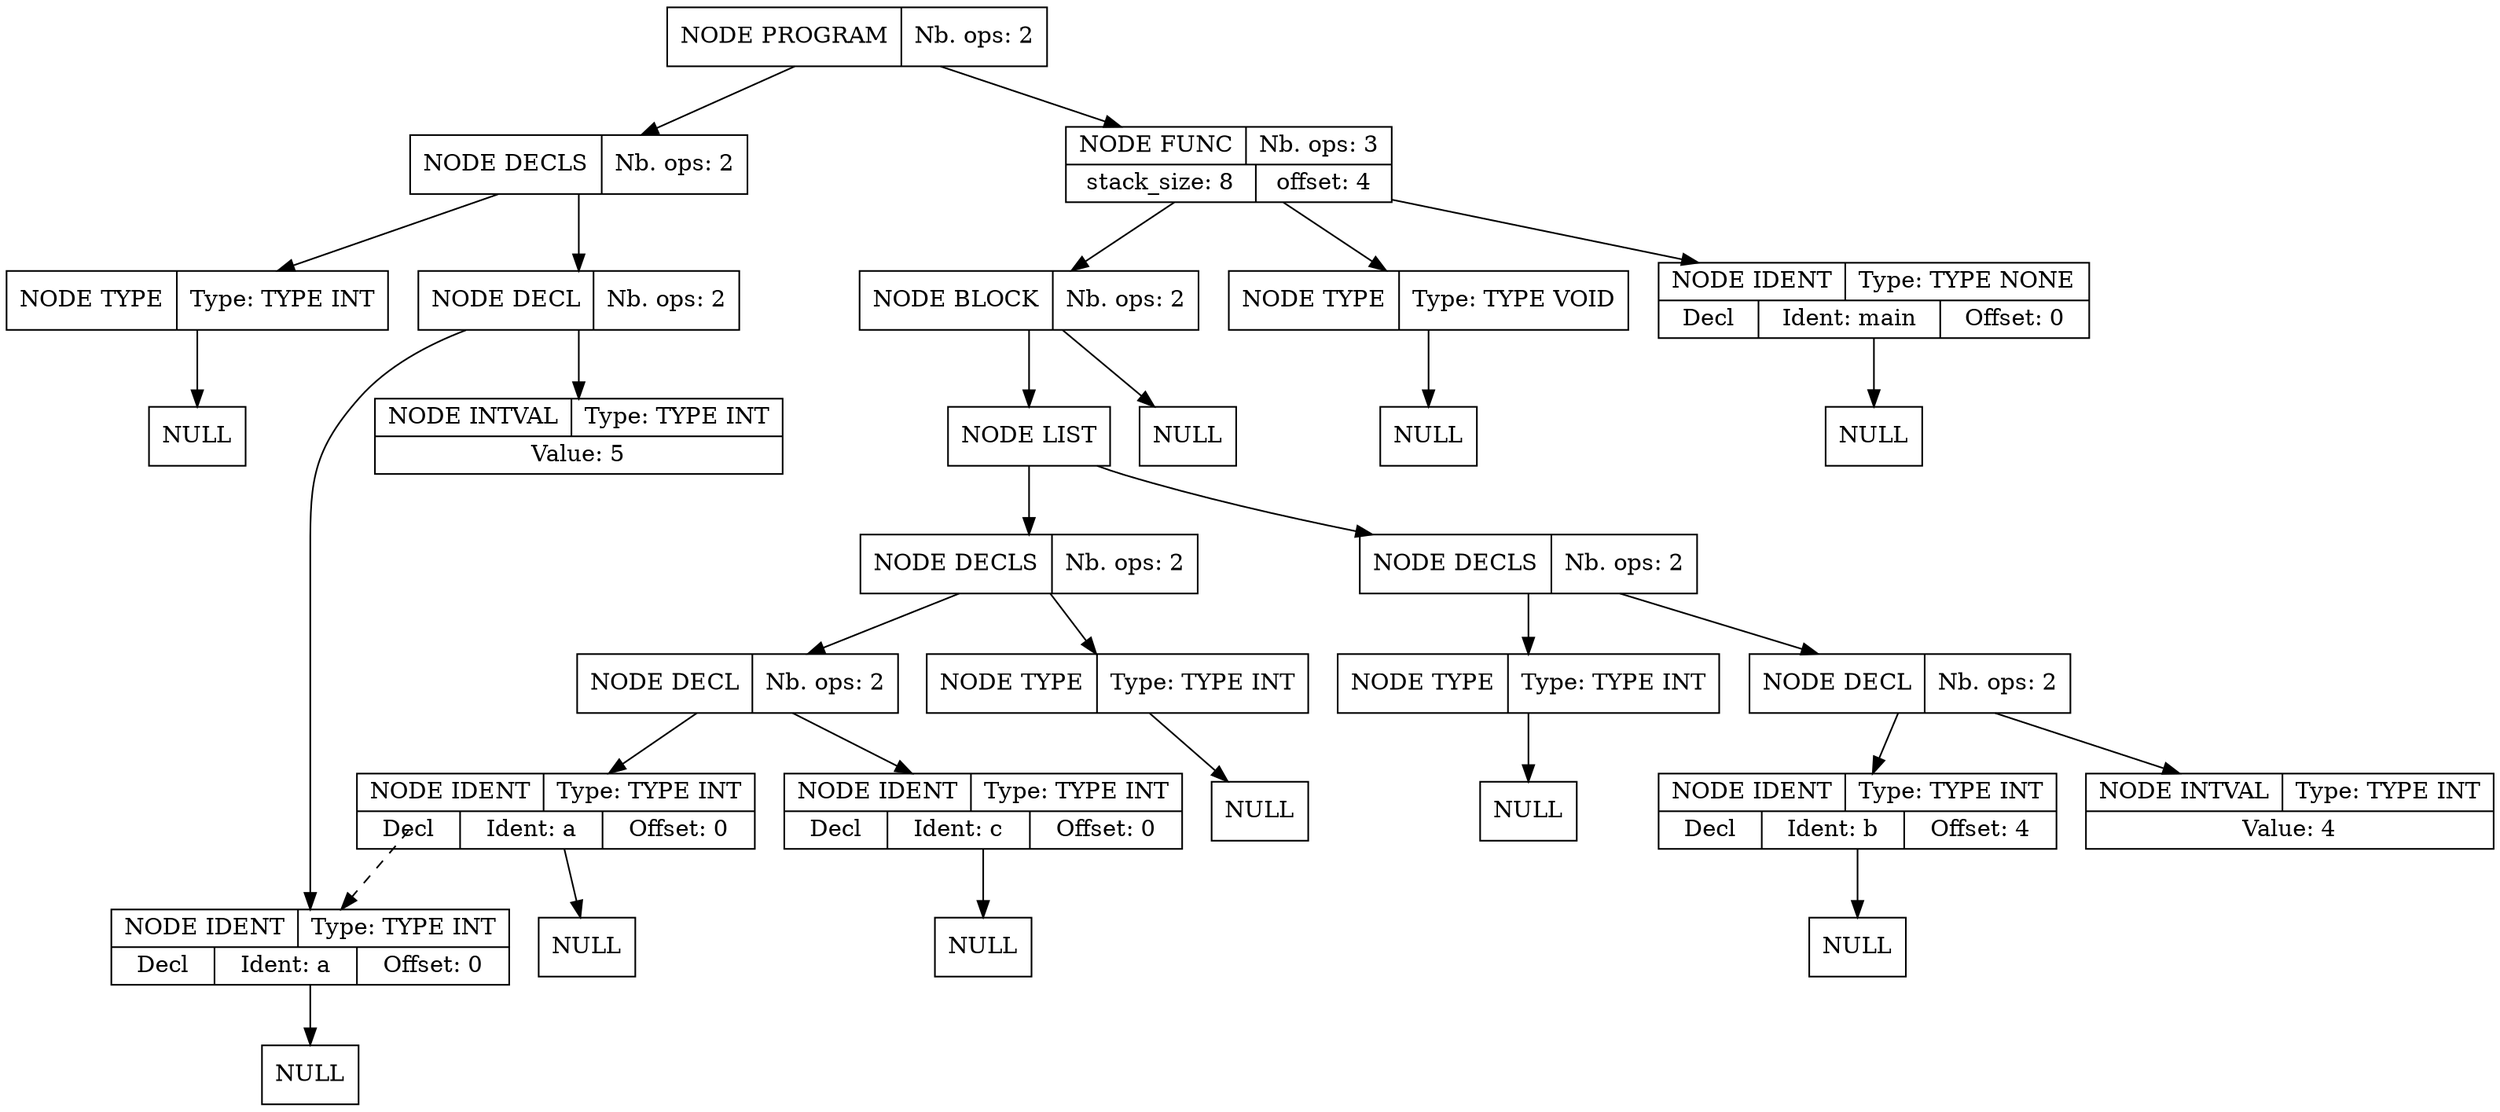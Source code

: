 digraph global_vars {
    N1 [shape=record, label="{{NODE PROGRAM|Nb. ops: 2}}"];
    N2 [shape=record, label="{{NODE DECLS|Nb. ops: 2}}"];
    N3 [shape=record, label="{{NODE TYPE|Type: TYPE INT}}"];
    N4 [shape=record, label="{{NULL}}"];
    edge[tailclip=true];
    N3 -> N4
    edge[tailclip=true];
    N2 -> N3
    N5 [shape=record, label="{{NODE DECL|Nb. ops: 2}}"];
    N6 [shape=record, label="{{NODE IDENT|Type: TYPE INT}|{<decl>Decl      |Ident: a|Offset: 0}}"];
    N7 [shape=record, label="{{NULL}}"];
    edge[tailclip=true];
    N6 -> N7
    edge[tailclip=true];
    N5 -> N6
    N8 [shape=record, label="{{NODE INTVAL|Type: TYPE INT}|{Value: 5}}"];
    edge[tailclip=true];
    N5 -> N8
    edge[tailclip=true];
    N2 -> N5
    edge[tailclip=true];
    N1 -> N2
    N9 [shape=record, label="{{NODE FUNC|Nb. ops: 3}|{stack_size: 8|offset: 4}}"];
    N10 [shape=record, label="{{NODE TYPE|Type: TYPE VOID}}"];
    N11 [shape=record, label="{{NULL}}"];
    edge[tailclip=true];
    N10 -> N11
    edge[tailclip=true];
    N9 -> N10
    N12 [shape=record, label="{{NODE IDENT|Type: TYPE NONE}|{<decl>Decl      |Ident: main|Offset: 0}}"];
    N13 [shape=record, label="{{NULL}}"];
    edge[tailclip=true];
    N12 -> N13
    edge[tailclip=true];
    N9 -> N12
    N14 [shape=record, label="{{NODE BLOCK|Nb. ops: 2}}"];
    N15 [shape=record, label="{{NODE LIST}}"];
    N16 [shape=record, label="{{NODE DECLS|Nb. ops: 2}}"];
    N17 [shape=record, label="{{NODE TYPE|Type: TYPE INT}}"];
    N18 [shape=record, label="{{NULL}}"];
    edge[tailclip=true];
    N17 -> N18
    edge[tailclip=true];
    N16 -> N17
    N19 [shape=record, label="{{NODE DECL|Nb. ops: 2}}"];
    N20 [shape=record, label="{{NODE IDENT|Type: TYPE INT}|{<decl>Decl      |Ident: c|Offset: 0}}"];
    N21 [shape=record, label="{{NULL}}"];
    edge[tailclip=true];
    N20 -> N21
    edge[tailclip=true];
    N19 -> N20
    N22 [shape=record, label="{{NODE IDENT|Type: TYPE INT}|{<decl>Decl      |Ident: a|Offset: 0}}"];
    edge[tailclip=false];
    "N22":decl:c -> "N6" [style=dashed]
    N23 [shape=record, label="{{NULL}}"];
    edge[tailclip=true];
    N22 -> N23
    edge[tailclip=true];
    N19 -> N22
    edge[tailclip=true];
    N16 -> N19
    edge[tailclip=true];
    N15 -> N16
    N24 [shape=record, label="{{NODE DECLS|Nb. ops: 2}}"];
    N25 [shape=record, label="{{NODE TYPE|Type: TYPE INT}}"];
    N26 [shape=record, label="{{NULL}}"];
    edge[tailclip=true];
    N25 -> N26
    edge[tailclip=true];
    N24 -> N25
    N27 [shape=record, label="{{NODE DECL|Nb. ops: 2}}"];
    N28 [shape=record, label="{{NODE IDENT|Type: TYPE INT}|{<decl>Decl      |Ident: b|Offset: 4}}"];
    N29 [shape=record, label="{{NULL}}"];
    edge[tailclip=true];
    N28 -> N29
    edge[tailclip=true];
    N27 -> N28
    N30 [shape=record, label="{{NODE INTVAL|Type: TYPE INT}|{Value: 4}}"];
    edge[tailclip=true];
    N27 -> N30
    edge[tailclip=true];
    N24 -> N27
    edge[tailclip=true];
    N15 -> N24
    edge[tailclip=true];
    N14 -> N15
    N31 [shape=record, label="{{NULL}}"];
    edge[tailclip=true];
    N14 -> N31
    edge[tailclip=true];
    N9 -> N14
    edge[tailclip=true];
    N1 -> N9
}
